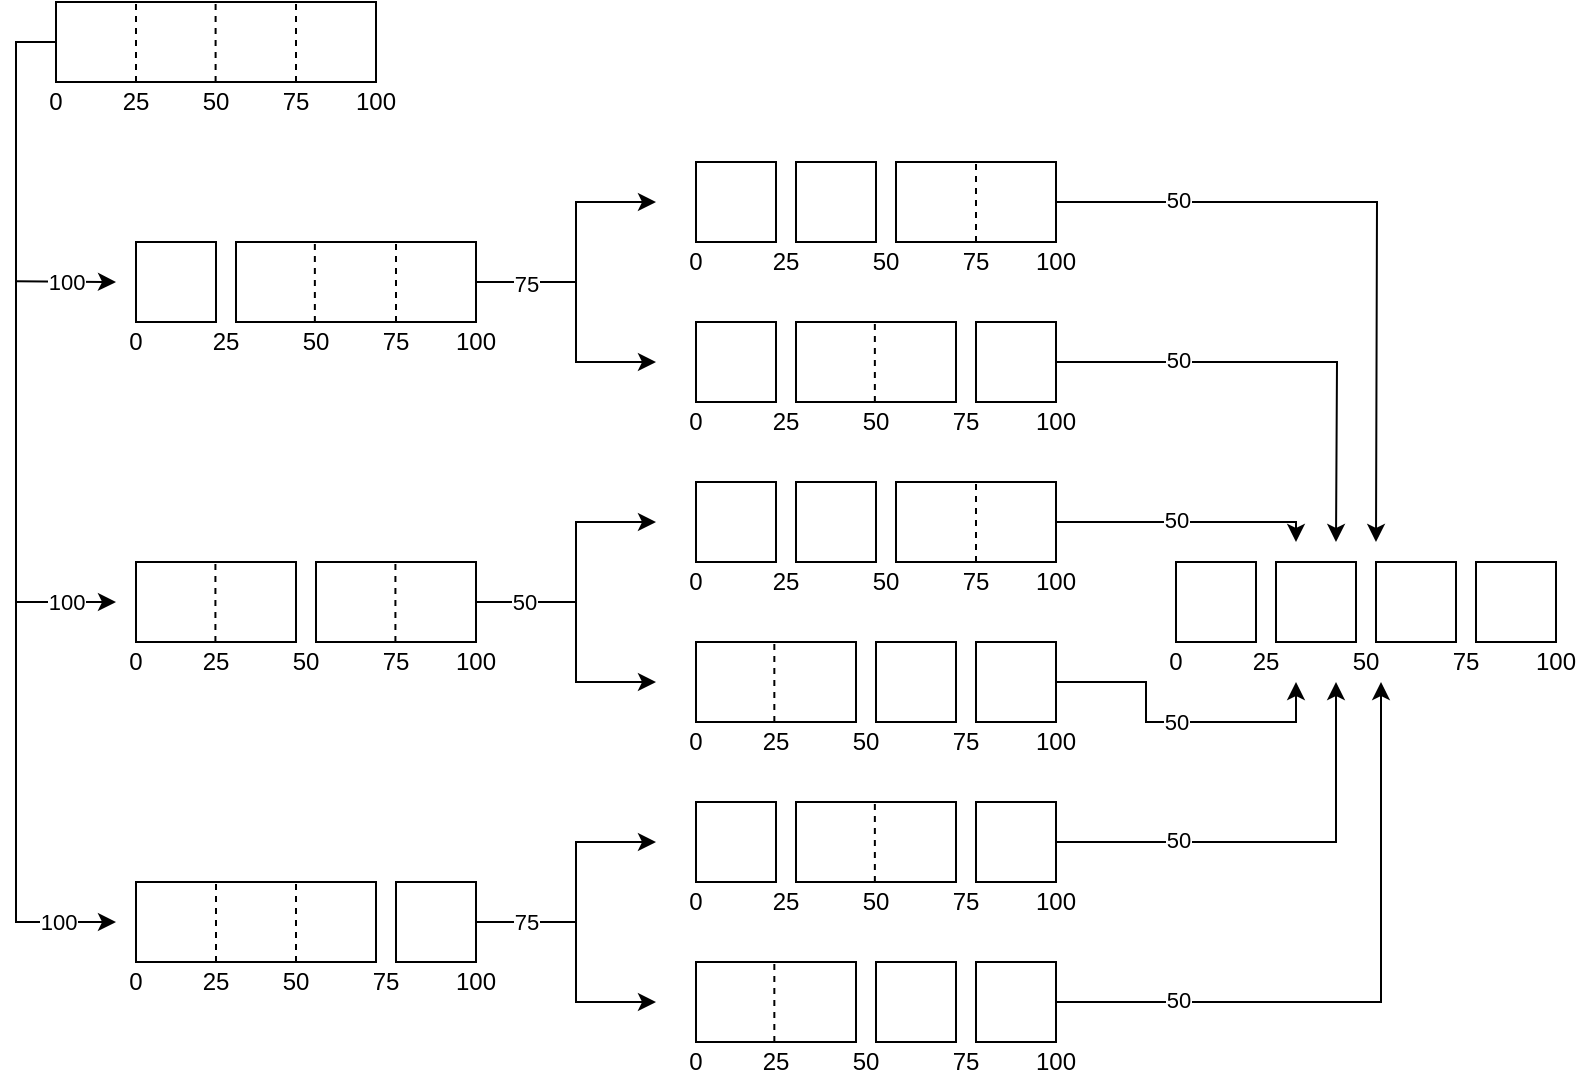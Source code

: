 <mxfile version="22.1.11" type="device">
  <diagram name="페이지-1" id="HB9ivkwjkyI-a8V0CDi3">
    <mxGraphModel dx="1381" dy="839" grid="1" gridSize="10" guides="1" tooltips="1" connect="1" arrows="1" fold="1" page="1" pageScale="1" pageWidth="827" pageHeight="1169" math="0" shadow="0">
      <root>
        <mxCell id="0" />
        <mxCell id="1" parent="0" />
        <mxCell id="Fqdu5NloyelVK4SY1dfI-17" value="" style="rounded=0;whiteSpace=wrap;html=1;" vertex="1" parent="1">
          <mxGeometry x="80" y="160" width="40" height="40" as="geometry" />
        </mxCell>
        <mxCell id="Fqdu5NloyelVK4SY1dfI-131" style="edgeStyle=orthogonalEdgeStyle;rounded=0;orthogonalLoop=1;jettySize=auto;html=1;exitX=1;exitY=0.5;exitDx=0;exitDy=0;" edge="1" parent="1" source="Fqdu5NloyelVK4SY1dfI-18">
          <mxGeometry relative="1" as="geometry">
            <mxPoint x="340" y="140" as="targetPoint" />
            <Array as="points">
              <mxPoint x="300" y="180" />
              <mxPoint x="300" y="140" />
            </Array>
          </mxGeometry>
        </mxCell>
        <mxCell id="Fqdu5NloyelVK4SY1dfI-133" style="edgeStyle=orthogonalEdgeStyle;rounded=0;orthogonalLoop=1;jettySize=auto;html=1;" edge="1" parent="1" source="Fqdu5NloyelVK4SY1dfI-18">
          <mxGeometry relative="1" as="geometry">
            <mxPoint x="340" y="220" as="targetPoint" />
            <Array as="points">
              <mxPoint x="300" y="180" />
              <mxPoint x="300" y="220" />
            </Array>
          </mxGeometry>
        </mxCell>
        <mxCell id="Fqdu5NloyelVK4SY1dfI-143" value="75" style="edgeLabel;html=1;align=center;verticalAlign=middle;resizable=0;points=[];" vertex="1" connectable="0" parent="Fqdu5NloyelVK4SY1dfI-133">
          <mxGeometry x="-0.615" y="-1" relative="1" as="geometry">
            <mxPoint as="offset" />
          </mxGeometry>
        </mxCell>
        <mxCell id="Fqdu5NloyelVK4SY1dfI-18" value="" style="rounded=0;whiteSpace=wrap;html=1;" vertex="1" parent="1">
          <mxGeometry x="130" y="160" width="120" height="40" as="geometry" />
        </mxCell>
        <mxCell id="Fqdu5NloyelVK4SY1dfI-19" value="0" style="text;html=1;strokeColor=none;fillColor=none;align=center;verticalAlign=middle;whiteSpace=wrap;rounded=0;" vertex="1" parent="1">
          <mxGeometry x="70" y="200" width="20" height="20" as="geometry" />
        </mxCell>
        <mxCell id="Fqdu5NloyelVK4SY1dfI-20" value="" style="group" vertex="1" connectable="0" parent="1">
          <mxGeometry x="30" y="40" width="180" height="60" as="geometry" />
        </mxCell>
        <mxCell id="Fqdu5NloyelVK4SY1dfI-138" style="edgeStyle=orthogonalEdgeStyle;rounded=0;orthogonalLoop=1;jettySize=auto;html=1;exitX=0;exitY=0.5;exitDx=0;exitDy=0;" edge="1" parent="Fqdu5NloyelVK4SY1dfI-20" source="Fqdu5NloyelVK4SY1dfI-1">
          <mxGeometry relative="1" as="geometry">
            <mxPoint x="40" y="460" as="targetPoint" />
            <Array as="points">
              <mxPoint x="-10" y="20" />
              <mxPoint x="-10" y="460" />
            </Array>
          </mxGeometry>
        </mxCell>
        <mxCell id="Fqdu5NloyelVK4SY1dfI-141" value="100" style="edgeLabel;html=1;align=center;verticalAlign=middle;resizable=0;points=[];" vertex="1" connectable="0" parent="Fqdu5NloyelVK4SY1dfI-138">
          <mxGeometry x="0.884" relative="1" as="geometry">
            <mxPoint as="offset" />
          </mxGeometry>
        </mxCell>
        <mxCell id="Fqdu5NloyelVK4SY1dfI-1" value="" style="rounded=0;whiteSpace=wrap;html=1;" vertex="1" parent="Fqdu5NloyelVK4SY1dfI-20">
          <mxGeometry x="10" width="160" height="40" as="geometry" />
        </mxCell>
        <mxCell id="Fqdu5NloyelVK4SY1dfI-2" value="" style="endArrow=none;dashed=1;html=1;rounded=0;entryX=0.25;entryY=0;entryDx=0;entryDy=0;exitX=0.25;exitY=1;exitDx=0;exitDy=0;" edge="1" parent="Fqdu5NloyelVK4SY1dfI-20" source="Fqdu5NloyelVK4SY1dfI-1" target="Fqdu5NloyelVK4SY1dfI-1">
          <mxGeometry width="50" height="50" relative="1" as="geometry">
            <mxPoint x="360" y="230" as="sourcePoint" />
            <mxPoint x="410" y="180" as="targetPoint" />
          </mxGeometry>
        </mxCell>
        <mxCell id="Fqdu5NloyelVK4SY1dfI-9" value="" style="endArrow=none;dashed=1;html=1;rounded=0;entryX=0.25;entryY=0;entryDx=0;entryDy=0;exitX=0.25;exitY=1;exitDx=0;exitDy=0;" edge="1" parent="Fqdu5NloyelVK4SY1dfI-20">
          <mxGeometry width="50" height="50" relative="1" as="geometry">
            <mxPoint x="89.8" y="40" as="sourcePoint" />
            <mxPoint x="89.8" as="targetPoint" />
          </mxGeometry>
        </mxCell>
        <mxCell id="Fqdu5NloyelVK4SY1dfI-10" value="" style="endArrow=none;dashed=1;html=1;rounded=0;entryX=0.25;entryY=0;entryDx=0;entryDy=0;exitX=0.25;exitY=1;exitDx=0;exitDy=0;" edge="1" parent="Fqdu5NloyelVK4SY1dfI-20">
          <mxGeometry width="50" height="50" relative="1" as="geometry">
            <mxPoint x="130" y="40" as="sourcePoint" />
            <mxPoint x="130" as="targetPoint" />
          </mxGeometry>
        </mxCell>
        <mxCell id="Fqdu5NloyelVK4SY1dfI-11" value="0" style="text;html=1;strokeColor=none;fillColor=none;align=center;verticalAlign=middle;whiteSpace=wrap;rounded=0;" vertex="1" parent="Fqdu5NloyelVK4SY1dfI-20">
          <mxGeometry y="40" width="20" height="20" as="geometry" />
        </mxCell>
        <mxCell id="Fqdu5NloyelVK4SY1dfI-12" value="25" style="text;html=1;strokeColor=none;fillColor=none;align=center;verticalAlign=middle;whiteSpace=wrap;rounded=0;" vertex="1" parent="Fqdu5NloyelVK4SY1dfI-20">
          <mxGeometry x="40" y="40" width="20" height="20" as="geometry" />
        </mxCell>
        <mxCell id="Fqdu5NloyelVK4SY1dfI-13" value="50" style="text;html=1;strokeColor=none;fillColor=none;align=center;verticalAlign=middle;whiteSpace=wrap;rounded=0;" vertex="1" parent="Fqdu5NloyelVK4SY1dfI-20">
          <mxGeometry x="80" y="40" width="20" height="20" as="geometry" />
        </mxCell>
        <mxCell id="Fqdu5NloyelVK4SY1dfI-14" value="75" style="text;html=1;strokeColor=none;fillColor=none;align=center;verticalAlign=middle;whiteSpace=wrap;rounded=0;" vertex="1" parent="Fqdu5NloyelVK4SY1dfI-20">
          <mxGeometry x="120" y="40" width="20" height="20" as="geometry" />
        </mxCell>
        <mxCell id="Fqdu5NloyelVK4SY1dfI-15" value="100" style="text;html=1;strokeColor=none;fillColor=none;align=center;verticalAlign=middle;whiteSpace=wrap;rounded=0;" vertex="1" parent="Fqdu5NloyelVK4SY1dfI-20">
          <mxGeometry x="160" y="40" width="20" height="20" as="geometry" />
        </mxCell>
        <mxCell id="Fqdu5NloyelVK4SY1dfI-31" value="25" style="text;html=1;strokeColor=none;fillColor=none;align=center;verticalAlign=middle;whiteSpace=wrap;rounded=0;" vertex="1" parent="1">
          <mxGeometry x="110" y="360" width="20" height="20" as="geometry" />
        </mxCell>
        <mxCell id="Fqdu5NloyelVK4SY1dfI-32" value="50" style="text;html=1;strokeColor=none;fillColor=none;align=center;verticalAlign=middle;whiteSpace=wrap;rounded=0;" vertex="1" parent="1">
          <mxGeometry x="160" y="200" width="20" height="20" as="geometry" />
        </mxCell>
        <mxCell id="Fqdu5NloyelVK4SY1dfI-33" value="75" style="text;html=1;strokeColor=none;fillColor=none;align=center;verticalAlign=middle;whiteSpace=wrap;rounded=0;" vertex="1" parent="1">
          <mxGeometry x="200" y="200" width="20" height="20" as="geometry" />
        </mxCell>
        <mxCell id="Fqdu5NloyelVK4SY1dfI-34" value="100" style="text;html=1;strokeColor=none;fillColor=none;align=center;verticalAlign=middle;whiteSpace=wrap;rounded=0;" vertex="1" parent="1">
          <mxGeometry x="240" y="200" width="20" height="20" as="geometry" />
        </mxCell>
        <mxCell id="Fqdu5NloyelVK4SY1dfI-35" value="" style="endArrow=none;dashed=1;html=1;rounded=0;exitX=0.25;exitY=1;exitDx=0;exitDy=0;entryX=0.25;entryY=0;entryDx=0;entryDy=0;" edge="1" parent="1">
          <mxGeometry width="50" height="50" relative="1" as="geometry">
            <mxPoint x="169.43" y="200" as="sourcePoint" />
            <mxPoint x="169.43" y="160" as="targetPoint" />
          </mxGeometry>
        </mxCell>
        <mxCell id="Fqdu5NloyelVK4SY1dfI-36" value="" style="endArrow=none;dashed=1;html=1;rounded=0;exitX=0.25;exitY=1;exitDx=0;exitDy=0;entryX=0.25;entryY=0;entryDx=0;entryDy=0;" edge="1" parent="1">
          <mxGeometry width="50" height="50" relative="1" as="geometry">
            <mxPoint x="210" y="200" as="sourcePoint" />
            <mxPoint x="210" y="160" as="targetPoint" />
          </mxGeometry>
        </mxCell>
        <mxCell id="Fqdu5NloyelVK4SY1dfI-37" value="" style="rounded=0;whiteSpace=wrap;html=1;" vertex="1" parent="1">
          <mxGeometry x="80" y="320" width="80" height="40" as="geometry" />
        </mxCell>
        <mxCell id="Fqdu5NloyelVK4SY1dfI-38" value="0" style="text;html=1;strokeColor=none;fillColor=none;align=center;verticalAlign=middle;whiteSpace=wrap;rounded=0;" vertex="1" parent="1">
          <mxGeometry x="70" y="360" width="20" height="20" as="geometry" />
        </mxCell>
        <mxCell id="Fqdu5NloyelVK4SY1dfI-39" value="50" style="text;html=1;strokeColor=none;fillColor=none;align=center;verticalAlign=middle;whiteSpace=wrap;rounded=0;" vertex="1" parent="1">
          <mxGeometry x="150" y="360" width="30" height="20" as="geometry" />
        </mxCell>
        <mxCell id="Fqdu5NloyelVK4SY1dfI-40" value="" style="rounded=0;whiteSpace=wrap;html=1;" vertex="1" parent="1">
          <mxGeometry x="170" y="320" width="80" height="40" as="geometry" />
        </mxCell>
        <mxCell id="Fqdu5NloyelVK4SY1dfI-41" value="75" style="text;html=1;strokeColor=none;fillColor=none;align=center;verticalAlign=middle;whiteSpace=wrap;rounded=0;" vertex="1" parent="1">
          <mxGeometry x="200" y="360" width="20" height="20" as="geometry" />
        </mxCell>
        <mxCell id="Fqdu5NloyelVK4SY1dfI-42" value="100" style="text;html=1;strokeColor=none;fillColor=none;align=center;verticalAlign=middle;whiteSpace=wrap;rounded=0;" vertex="1" parent="1">
          <mxGeometry x="240" y="360" width="20" height="20" as="geometry" />
        </mxCell>
        <mxCell id="Fqdu5NloyelVK4SY1dfI-43" value="25" style="text;html=1;strokeColor=none;fillColor=none;align=center;verticalAlign=middle;whiteSpace=wrap;rounded=0;" vertex="1" parent="1">
          <mxGeometry x="110" y="200" width="30" height="20" as="geometry" />
        </mxCell>
        <mxCell id="Fqdu5NloyelVK4SY1dfI-44" value="" style="rounded=0;whiteSpace=wrap;html=1;" vertex="1" parent="1">
          <mxGeometry x="80" y="480" width="120" height="40" as="geometry" />
        </mxCell>
        <mxCell id="Fqdu5NloyelVK4SY1dfI-45" value="" style="rounded=0;whiteSpace=wrap;html=1;" vertex="1" parent="1">
          <mxGeometry x="210" y="480" width="40" height="40" as="geometry" />
        </mxCell>
        <mxCell id="Fqdu5NloyelVK4SY1dfI-46" value="0" style="text;html=1;strokeColor=none;fillColor=none;align=center;verticalAlign=middle;whiteSpace=wrap;rounded=0;" vertex="1" parent="1">
          <mxGeometry x="70" y="520" width="20" height="20" as="geometry" />
        </mxCell>
        <mxCell id="Fqdu5NloyelVK4SY1dfI-47" value="50" style="text;html=1;strokeColor=none;fillColor=none;align=center;verticalAlign=middle;whiteSpace=wrap;rounded=0;" vertex="1" parent="1">
          <mxGeometry x="150" y="520" width="20" height="20" as="geometry" />
        </mxCell>
        <mxCell id="Fqdu5NloyelVK4SY1dfI-48" value="75" style="text;html=1;strokeColor=none;fillColor=none;align=center;verticalAlign=middle;whiteSpace=wrap;rounded=0;" vertex="1" parent="1">
          <mxGeometry x="190" y="520" width="30" height="20" as="geometry" />
        </mxCell>
        <mxCell id="Fqdu5NloyelVK4SY1dfI-49" value="100" style="text;html=1;strokeColor=none;fillColor=none;align=center;verticalAlign=middle;whiteSpace=wrap;rounded=0;" vertex="1" parent="1">
          <mxGeometry x="240" y="520" width="20" height="20" as="geometry" />
        </mxCell>
        <mxCell id="Fqdu5NloyelVK4SY1dfI-51" value="" style="endArrow=none;dashed=1;html=1;rounded=0;exitX=0.25;exitY=1;exitDx=0;exitDy=0;entryX=0.25;entryY=0;entryDx=0;entryDy=0;" edge="1" parent="1">
          <mxGeometry width="50" height="50" relative="1" as="geometry">
            <mxPoint x="120" y="520" as="sourcePoint" />
            <mxPoint x="120" y="480" as="targetPoint" />
          </mxGeometry>
        </mxCell>
        <mxCell id="Fqdu5NloyelVK4SY1dfI-52" value="25" style="text;html=1;strokeColor=none;fillColor=none;align=center;verticalAlign=middle;whiteSpace=wrap;rounded=0;" vertex="1" parent="1">
          <mxGeometry x="110" y="520" width="20" height="20" as="geometry" />
        </mxCell>
        <mxCell id="Fqdu5NloyelVK4SY1dfI-53" value="" style="endArrow=none;dashed=1;html=1;rounded=0;exitX=0.25;exitY=1;exitDx=0;exitDy=0;entryX=0.25;entryY=0;entryDx=0;entryDy=0;" edge="1" parent="1">
          <mxGeometry width="50" height="50" relative="1" as="geometry">
            <mxPoint x="119.71" y="360" as="sourcePoint" />
            <mxPoint x="119.71" y="320" as="targetPoint" />
          </mxGeometry>
        </mxCell>
        <mxCell id="Fqdu5NloyelVK4SY1dfI-54" value="" style="endArrow=none;dashed=1;html=1;rounded=0;exitX=0.25;exitY=1;exitDx=0;exitDy=0;entryX=0.25;entryY=0;entryDx=0;entryDy=0;" edge="1" parent="1">
          <mxGeometry width="50" height="50" relative="1" as="geometry">
            <mxPoint x="209.71" y="360" as="sourcePoint" />
            <mxPoint x="209.71" y="320" as="targetPoint" />
          </mxGeometry>
        </mxCell>
        <mxCell id="Fqdu5NloyelVK4SY1dfI-55" value="" style="endArrow=none;dashed=1;html=1;rounded=0;exitX=0.25;exitY=1;exitDx=0;exitDy=0;entryX=0.25;entryY=0;entryDx=0;entryDy=0;" edge="1" parent="1">
          <mxGeometry width="50" height="50" relative="1" as="geometry">
            <mxPoint x="160" y="520" as="sourcePoint" />
            <mxPoint x="160" y="480" as="targetPoint" />
          </mxGeometry>
        </mxCell>
        <mxCell id="Fqdu5NloyelVK4SY1dfI-56" value="" style="rounded=0;whiteSpace=wrap;html=1;" vertex="1" parent="1">
          <mxGeometry x="360" y="120" width="40" height="40" as="geometry" />
        </mxCell>
        <mxCell id="Fqdu5NloyelVK4SY1dfI-124" style="edgeStyle=orthogonalEdgeStyle;rounded=0;orthogonalLoop=1;jettySize=auto;html=1;" edge="1" parent="1" source="Fqdu5NloyelVK4SY1dfI-57">
          <mxGeometry relative="1" as="geometry">
            <mxPoint x="700" y="310" as="targetPoint" />
          </mxGeometry>
        </mxCell>
        <mxCell id="Fqdu5NloyelVK4SY1dfI-147" value="50" style="edgeLabel;html=1;align=center;verticalAlign=middle;resizable=0;points=[];" vertex="1" connectable="0" parent="Fqdu5NloyelVK4SY1dfI-124">
          <mxGeometry x="-0.635" y="1" relative="1" as="geometry">
            <mxPoint as="offset" />
          </mxGeometry>
        </mxCell>
        <mxCell id="Fqdu5NloyelVK4SY1dfI-57" value="" style="rounded=0;whiteSpace=wrap;html=1;" vertex="1" parent="1">
          <mxGeometry x="460" y="120" width="80" height="40" as="geometry" />
        </mxCell>
        <mxCell id="Fqdu5NloyelVK4SY1dfI-58" value="0" style="text;html=1;strokeColor=none;fillColor=none;align=center;verticalAlign=middle;whiteSpace=wrap;rounded=0;" vertex="1" parent="1">
          <mxGeometry x="350" y="160" width="20" height="20" as="geometry" />
        </mxCell>
        <mxCell id="Fqdu5NloyelVK4SY1dfI-59" value="50" style="text;html=1;strokeColor=none;fillColor=none;align=center;verticalAlign=middle;whiteSpace=wrap;rounded=0;" vertex="1" parent="1">
          <mxGeometry x="440" y="160" width="30" height="20" as="geometry" />
        </mxCell>
        <mxCell id="Fqdu5NloyelVK4SY1dfI-60" value="75" style="text;html=1;strokeColor=none;fillColor=none;align=center;verticalAlign=middle;whiteSpace=wrap;rounded=0;" vertex="1" parent="1">
          <mxGeometry x="490" y="160" width="20" height="20" as="geometry" />
        </mxCell>
        <mxCell id="Fqdu5NloyelVK4SY1dfI-61" value="100" style="text;html=1;strokeColor=none;fillColor=none;align=center;verticalAlign=middle;whiteSpace=wrap;rounded=0;" vertex="1" parent="1">
          <mxGeometry x="530" y="160" width="20" height="20" as="geometry" />
        </mxCell>
        <mxCell id="Fqdu5NloyelVK4SY1dfI-63" value="" style="endArrow=none;dashed=1;html=1;rounded=0;exitX=0.25;exitY=1;exitDx=0;exitDy=0;entryX=0.25;entryY=0;entryDx=0;entryDy=0;" edge="1" parent="1">
          <mxGeometry width="50" height="50" relative="1" as="geometry">
            <mxPoint x="500" y="160" as="sourcePoint" />
            <mxPoint x="500" y="120" as="targetPoint" />
          </mxGeometry>
        </mxCell>
        <mxCell id="Fqdu5NloyelVK4SY1dfI-64" value="25" style="text;html=1;strokeColor=none;fillColor=none;align=center;verticalAlign=middle;whiteSpace=wrap;rounded=0;" vertex="1" parent="1">
          <mxGeometry x="390" y="160" width="30" height="20" as="geometry" />
        </mxCell>
        <mxCell id="Fqdu5NloyelVK4SY1dfI-65" value="" style="rounded=0;whiteSpace=wrap;html=1;" vertex="1" parent="1">
          <mxGeometry x="360" y="200" width="40" height="40" as="geometry" />
        </mxCell>
        <mxCell id="Fqdu5NloyelVK4SY1dfI-66" value="" style="rounded=0;whiteSpace=wrap;html=1;" vertex="1" parent="1">
          <mxGeometry x="410" y="200" width="80" height="40" as="geometry" />
        </mxCell>
        <mxCell id="Fqdu5NloyelVK4SY1dfI-67" value="0" style="text;html=1;strokeColor=none;fillColor=none;align=center;verticalAlign=middle;whiteSpace=wrap;rounded=0;" vertex="1" parent="1">
          <mxGeometry x="350" y="240" width="20" height="20" as="geometry" />
        </mxCell>
        <mxCell id="Fqdu5NloyelVK4SY1dfI-68" value="50" style="text;html=1;strokeColor=none;fillColor=none;align=center;verticalAlign=middle;whiteSpace=wrap;rounded=0;" vertex="1" parent="1">
          <mxGeometry x="440" y="240" width="20" height="20" as="geometry" />
        </mxCell>
        <mxCell id="Fqdu5NloyelVK4SY1dfI-69" value="75" style="text;html=1;strokeColor=none;fillColor=none;align=center;verticalAlign=middle;whiteSpace=wrap;rounded=0;" vertex="1" parent="1">
          <mxGeometry x="480" y="240" width="30" height="20" as="geometry" />
        </mxCell>
        <mxCell id="Fqdu5NloyelVK4SY1dfI-70" value="100" style="text;html=1;strokeColor=none;fillColor=none;align=center;verticalAlign=middle;whiteSpace=wrap;rounded=0;" vertex="1" parent="1">
          <mxGeometry x="530" y="240" width="20" height="20" as="geometry" />
        </mxCell>
        <mxCell id="Fqdu5NloyelVK4SY1dfI-71" value="" style="endArrow=none;dashed=1;html=1;rounded=0;exitX=0.25;exitY=1;exitDx=0;exitDy=0;entryX=0.25;entryY=0;entryDx=0;entryDy=0;" edge="1" parent="1">
          <mxGeometry width="50" height="50" relative="1" as="geometry">
            <mxPoint x="449.43" y="240" as="sourcePoint" />
            <mxPoint x="449.43" y="200" as="targetPoint" />
          </mxGeometry>
        </mxCell>
        <mxCell id="Fqdu5NloyelVK4SY1dfI-73" value="25" style="text;html=1;strokeColor=none;fillColor=none;align=center;verticalAlign=middle;whiteSpace=wrap;rounded=0;" vertex="1" parent="1">
          <mxGeometry x="390" y="240" width="30" height="20" as="geometry" />
        </mxCell>
        <mxCell id="Fqdu5NloyelVK4SY1dfI-74" value="" style="rounded=0;whiteSpace=wrap;html=1;" vertex="1" parent="1">
          <mxGeometry x="410" y="120" width="40" height="40" as="geometry" />
        </mxCell>
        <mxCell id="Fqdu5NloyelVK4SY1dfI-125" style="edgeStyle=orthogonalEdgeStyle;rounded=0;orthogonalLoop=1;jettySize=auto;html=1;" edge="1" parent="1" source="Fqdu5NloyelVK4SY1dfI-75">
          <mxGeometry relative="1" as="geometry">
            <mxPoint x="680" y="310" as="targetPoint" />
          </mxGeometry>
        </mxCell>
        <mxCell id="Fqdu5NloyelVK4SY1dfI-148" value="50" style="edgeLabel;html=1;align=center;verticalAlign=middle;resizable=0;points=[];" vertex="1" connectable="0" parent="Fqdu5NloyelVK4SY1dfI-125">
          <mxGeometry x="-0.476" y="1" relative="1" as="geometry">
            <mxPoint as="offset" />
          </mxGeometry>
        </mxCell>
        <mxCell id="Fqdu5NloyelVK4SY1dfI-75" value="" style="rounded=0;whiteSpace=wrap;html=1;" vertex="1" parent="1">
          <mxGeometry x="500" y="200" width="40" height="40" as="geometry" />
        </mxCell>
        <mxCell id="Fqdu5NloyelVK4SY1dfI-77" value="" style="rounded=0;whiteSpace=wrap;html=1;" vertex="1" parent="1">
          <mxGeometry x="360" y="280" width="40" height="40" as="geometry" />
        </mxCell>
        <mxCell id="Fqdu5NloyelVK4SY1dfI-126" style="edgeStyle=orthogonalEdgeStyle;rounded=0;orthogonalLoop=1;jettySize=auto;html=1;" edge="1" parent="1" source="Fqdu5NloyelVK4SY1dfI-78">
          <mxGeometry relative="1" as="geometry">
            <mxPoint x="660" y="310" as="targetPoint" />
            <Array as="points">
              <mxPoint x="660" y="300" />
            </Array>
          </mxGeometry>
        </mxCell>
        <mxCell id="Fqdu5NloyelVK4SY1dfI-149" value="50" style="edgeLabel;html=1;align=center;verticalAlign=middle;resizable=0;points=[];" vertex="1" connectable="0" parent="Fqdu5NloyelVK4SY1dfI-126">
          <mxGeometry x="-0.085" y="1" relative="1" as="geometry">
            <mxPoint as="offset" />
          </mxGeometry>
        </mxCell>
        <mxCell id="Fqdu5NloyelVK4SY1dfI-78" value="" style="rounded=0;whiteSpace=wrap;html=1;" vertex="1" parent="1">
          <mxGeometry x="460" y="280" width="80" height="40" as="geometry" />
        </mxCell>
        <mxCell id="Fqdu5NloyelVK4SY1dfI-79" value="0" style="text;html=1;strokeColor=none;fillColor=none;align=center;verticalAlign=middle;whiteSpace=wrap;rounded=0;" vertex="1" parent="1">
          <mxGeometry x="350" y="320" width="20" height="20" as="geometry" />
        </mxCell>
        <mxCell id="Fqdu5NloyelVK4SY1dfI-80" value="50" style="text;html=1;strokeColor=none;fillColor=none;align=center;verticalAlign=middle;whiteSpace=wrap;rounded=0;" vertex="1" parent="1">
          <mxGeometry x="440" y="320" width="30" height="20" as="geometry" />
        </mxCell>
        <mxCell id="Fqdu5NloyelVK4SY1dfI-81" value="75" style="text;html=1;strokeColor=none;fillColor=none;align=center;verticalAlign=middle;whiteSpace=wrap;rounded=0;" vertex="1" parent="1">
          <mxGeometry x="490" y="320" width="20" height="20" as="geometry" />
        </mxCell>
        <mxCell id="Fqdu5NloyelVK4SY1dfI-82" value="100" style="text;html=1;strokeColor=none;fillColor=none;align=center;verticalAlign=middle;whiteSpace=wrap;rounded=0;" vertex="1" parent="1">
          <mxGeometry x="530" y="320" width="20" height="20" as="geometry" />
        </mxCell>
        <mxCell id="Fqdu5NloyelVK4SY1dfI-83" value="" style="endArrow=none;dashed=1;html=1;rounded=0;exitX=0.25;exitY=1;exitDx=0;exitDy=0;entryX=0.25;entryY=0;entryDx=0;entryDy=0;" edge="1" parent="1">
          <mxGeometry width="50" height="50" relative="1" as="geometry">
            <mxPoint x="500" y="320" as="sourcePoint" />
            <mxPoint x="500" y="280" as="targetPoint" />
          </mxGeometry>
        </mxCell>
        <mxCell id="Fqdu5NloyelVK4SY1dfI-84" value="25" style="text;html=1;strokeColor=none;fillColor=none;align=center;verticalAlign=middle;whiteSpace=wrap;rounded=0;" vertex="1" parent="1">
          <mxGeometry x="390" y="320" width="30" height="20" as="geometry" />
        </mxCell>
        <mxCell id="Fqdu5NloyelVK4SY1dfI-85" value="" style="rounded=0;whiteSpace=wrap;html=1;" vertex="1" parent="1">
          <mxGeometry x="410" y="280" width="40" height="40" as="geometry" />
        </mxCell>
        <mxCell id="Fqdu5NloyelVK4SY1dfI-86" value="" style="rounded=0;whiteSpace=wrap;html=1;" vertex="1" parent="1">
          <mxGeometry x="450" y="360" width="40" height="40" as="geometry" />
        </mxCell>
        <mxCell id="Fqdu5NloyelVK4SY1dfI-87" value="" style="rounded=0;whiteSpace=wrap;html=1;" vertex="1" parent="1">
          <mxGeometry x="360" y="360" width="80" height="40" as="geometry" />
        </mxCell>
        <mxCell id="Fqdu5NloyelVK4SY1dfI-88" value="0" style="text;html=1;strokeColor=none;fillColor=none;align=center;verticalAlign=middle;whiteSpace=wrap;rounded=0;" vertex="1" parent="1">
          <mxGeometry x="350" y="400" width="20" height="20" as="geometry" />
        </mxCell>
        <mxCell id="Fqdu5NloyelVK4SY1dfI-89" value="50" style="text;html=1;strokeColor=none;fillColor=none;align=center;verticalAlign=middle;whiteSpace=wrap;rounded=0;" vertex="1" parent="1">
          <mxGeometry x="430" y="400" width="30" height="20" as="geometry" />
        </mxCell>
        <mxCell id="Fqdu5NloyelVK4SY1dfI-90" value="75" style="text;html=1;strokeColor=none;fillColor=none;align=center;verticalAlign=middle;whiteSpace=wrap;rounded=0;" vertex="1" parent="1">
          <mxGeometry x="480" y="400" width="30" height="20" as="geometry" />
        </mxCell>
        <mxCell id="Fqdu5NloyelVK4SY1dfI-91" value="100" style="text;html=1;strokeColor=none;fillColor=none;align=center;verticalAlign=middle;whiteSpace=wrap;rounded=0;" vertex="1" parent="1">
          <mxGeometry x="530" y="400" width="20" height="20" as="geometry" />
        </mxCell>
        <mxCell id="Fqdu5NloyelVK4SY1dfI-92" value="" style="endArrow=none;dashed=1;html=1;rounded=0;exitX=0.25;exitY=1;exitDx=0;exitDy=0;entryX=0.25;entryY=0;entryDx=0;entryDy=0;" edge="1" parent="1">
          <mxGeometry width="50" height="50" relative="1" as="geometry">
            <mxPoint x="399.17" y="400" as="sourcePoint" />
            <mxPoint x="399.17" y="360" as="targetPoint" />
          </mxGeometry>
        </mxCell>
        <mxCell id="Fqdu5NloyelVK4SY1dfI-93" value="25" style="text;html=1;strokeColor=none;fillColor=none;align=center;verticalAlign=middle;whiteSpace=wrap;rounded=0;" vertex="1" parent="1">
          <mxGeometry x="390" y="400" width="20" height="20" as="geometry" />
        </mxCell>
        <mxCell id="Fqdu5NloyelVK4SY1dfI-128" style="edgeStyle=orthogonalEdgeStyle;rounded=0;orthogonalLoop=1;jettySize=auto;html=1;entryX=1;entryY=1;entryDx=0;entryDy=0;" edge="1" parent="1" source="Fqdu5NloyelVK4SY1dfI-94" target="Fqdu5NloyelVK4SY1dfI-122">
          <mxGeometry relative="1" as="geometry" />
        </mxCell>
        <mxCell id="Fqdu5NloyelVK4SY1dfI-150" value="50" style="edgeLabel;html=1;align=center;verticalAlign=middle;resizable=0;points=[];" vertex="1" connectable="0" parent="Fqdu5NloyelVK4SY1dfI-128">
          <mxGeometry x="-0.006" relative="1" as="geometry">
            <mxPoint as="offset" />
          </mxGeometry>
        </mxCell>
        <mxCell id="Fqdu5NloyelVK4SY1dfI-94" value="" style="rounded=0;whiteSpace=wrap;html=1;" vertex="1" parent="1">
          <mxGeometry x="500" y="360" width="40" height="40" as="geometry" />
        </mxCell>
        <mxCell id="Fqdu5NloyelVK4SY1dfI-95" value="" style="rounded=0;whiteSpace=wrap;html=1;" vertex="1" parent="1">
          <mxGeometry x="450" y="520" width="40" height="40" as="geometry" />
        </mxCell>
        <mxCell id="Fqdu5NloyelVK4SY1dfI-96" value="" style="rounded=0;whiteSpace=wrap;html=1;" vertex="1" parent="1">
          <mxGeometry x="360" y="520" width="80" height="40" as="geometry" />
        </mxCell>
        <mxCell id="Fqdu5NloyelVK4SY1dfI-97" value="0" style="text;html=1;strokeColor=none;fillColor=none;align=center;verticalAlign=middle;whiteSpace=wrap;rounded=0;" vertex="1" parent="1">
          <mxGeometry x="350" y="560" width="20" height="20" as="geometry" />
        </mxCell>
        <mxCell id="Fqdu5NloyelVK4SY1dfI-98" value="50" style="text;html=1;strokeColor=none;fillColor=none;align=center;verticalAlign=middle;whiteSpace=wrap;rounded=0;" vertex="1" parent="1">
          <mxGeometry x="430" y="560" width="30" height="20" as="geometry" />
        </mxCell>
        <mxCell id="Fqdu5NloyelVK4SY1dfI-99" value="75" style="text;html=1;strokeColor=none;fillColor=none;align=center;verticalAlign=middle;whiteSpace=wrap;rounded=0;" vertex="1" parent="1">
          <mxGeometry x="480" y="560" width="30" height="20" as="geometry" />
        </mxCell>
        <mxCell id="Fqdu5NloyelVK4SY1dfI-100" value="100" style="text;html=1;strokeColor=none;fillColor=none;align=center;verticalAlign=middle;whiteSpace=wrap;rounded=0;" vertex="1" parent="1">
          <mxGeometry x="530" y="560" width="20" height="20" as="geometry" />
        </mxCell>
        <mxCell id="Fqdu5NloyelVK4SY1dfI-101" value="" style="endArrow=none;dashed=1;html=1;rounded=0;exitX=0.25;exitY=1;exitDx=0;exitDy=0;entryX=0.25;entryY=0;entryDx=0;entryDy=0;" edge="1" parent="1">
          <mxGeometry width="50" height="50" relative="1" as="geometry">
            <mxPoint x="399.17" y="560" as="sourcePoint" />
            <mxPoint x="399.17" y="520" as="targetPoint" />
          </mxGeometry>
        </mxCell>
        <mxCell id="Fqdu5NloyelVK4SY1dfI-102" value="25" style="text;html=1;strokeColor=none;fillColor=none;align=center;verticalAlign=middle;whiteSpace=wrap;rounded=0;" vertex="1" parent="1">
          <mxGeometry x="390" y="560" width="20" height="20" as="geometry" />
        </mxCell>
        <mxCell id="Fqdu5NloyelVK4SY1dfI-130" style="edgeStyle=orthogonalEdgeStyle;rounded=0;orthogonalLoop=1;jettySize=auto;html=1;entryX=0.75;entryY=1;entryDx=0;entryDy=0;" edge="1" parent="1" source="Fqdu5NloyelVK4SY1dfI-103" target="Fqdu5NloyelVK4SY1dfI-123">
          <mxGeometry relative="1" as="geometry" />
        </mxCell>
        <mxCell id="Fqdu5NloyelVK4SY1dfI-152" value="50" style="edgeLabel;html=1;align=center;verticalAlign=middle;resizable=0;points=[];" vertex="1" connectable="0" parent="Fqdu5NloyelVK4SY1dfI-130">
          <mxGeometry x="-0.626" y="1" relative="1" as="geometry">
            <mxPoint as="offset" />
          </mxGeometry>
        </mxCell>
        <mxCell id="Fqdu5NloyelVK4SY1dfI-103" value="" style="rounded=0;whiteSpace=wrap;html=1;" vertex="1" parent="1">
          <mxGeometry x="500" y="520" width="40" height="40" as="geometry" />
        </mxCell>
        <mxCell id="Fqdu5NloyelVK4SY1dfI-104" value="" style="rounded=0;whiteSpace=wrap;html=1;" vertex="1" parent="1">
          <mxGeometry x="360" y="440" width="40" height="40" as="geometry" />
        </mxCell>
        <mxCell id="Fqdu5NloyelVK4SY1dfI-105" value="" style="rounded=0;whiteSpace=wrap;html=1;" vertex="1" parent="1">
          <mxGeometry x="410" y="440" width="80" height="40" as="geometry" />
        </mxCell>
        <mxCell id="Fqdu5NloyelVK4SY1dfI-106" value="0" style="text;html=1;strokeColor=none;fillColor=none;align=center;verticalAlign=middle;whiteSpace=wrap;rounded=0;" vertex="1" parent="1">
          <mxGeometry x="350" y="480" width="20" height="20" as="geometry" />
        </mxCell>
        <mxCell id="Fqdu5NloyelVK4SY1dfI-107" value="50" style="text;html=1;strokeColor=none;fillColor=none;align=center;verticalAlign=middle;whiteSpace=wrap;rounded=0;" vertex="1" parent="1">
          <mxGeometry x="440" y="480" width="20" height="20" as="geometry" />
        </mxCell>
        <mxCell id="Fqdu5NloyelVK4SY1dfI-108" value="75" style="text;html=1;strokeColor=none;fillColor=none;align=center;verticalAlign=middle;whiteSpace=wrap;rounded=0;" vertex="1" parent="1">
          <mxGeometry x="480" y="480" width="30" height="20" as="geometry" />
        </mxCell>
        <mxCell id="Fqdu5NloyelVK4SY1dfI-109" value="100" style="text;html=1;strokeColor=none;fillColor=none;align=center;verticalAlign=middle;whiteSpace=wrap;rounded=0;" vertex="1" parent="1">
          <mxGeometry x="530" y="480" width="20" height="20" as="geometry" />
        </mxCell>
        <mxCell id="Fqdu5NloyelVK4SY1dfI-110" value="" style="endArrow=none;dashed=1;html=1;rounded=0;exitX=0.25;exitY=1;exitDx=0;exitDy=0;entryX=0.25;entryY=0;entryDx=0;entryDy=0;" edge="1" parent="1">
          <mxGeometry width="50" height="50" relative="1" as="geometry">
            <mxPoint x="449.43" y="480" as="sourcePoint" />
            <mxPoint x="449.43" y="440" as="targetPoint" />
          </mxGeometry>
        </mxCell>
        <mxCell id="Fqdu5NloyelVK4SY1dfI-111" value="25" style="text;html=1;strokeColor=none;fillColor=none;align=center;verticalAlign=middle;whiteSpace=wrap;rounded=0;" vertex="1" parent="1">
          <mxGeometry x="390" y="480" width="30" height="20" as="geometry" />
        </mxCell>
        <mxCell id="Fqdu5NloyelVK4SY1dfI-129" style="edgeStyle=orthogonalEdgeStyle;rounded=0;orthogonalLoop=1;jettySize=auto;html=1;entryX=0;entryY=1;entryDx=0;entryDy=0;" edge="1" parent="1" source="Fqdu5NloyelVK4SY1dfI-112" target="Fqdu5NloyelVK4SY1dfI-123">
          <mxGeometry relative="1" as="geometry" />
        </mxCell>
        <mxCell id="Fqdu5NloyelVK4SY1dfI-151" value="50" style="edgeLabel;html=1;align=center;verticalAlign=middle;resizable=0;points=[];" vertex="1" connectable="0" parent="Fqdu5NloyelVK4SY1dfI-129">
          <mxGeometry x="-0.452" y="1" relative="1" as="geometry">
            <mxPoint as="offset" />
          </mxGeometry>
        </mxCell>
        <mxCell id="Fqdu5NloyelVK4SY1dfI-112" value="" style="rounded=0;whiteSpace=wrap;html=1;" vertex="1" parent="1">
          <mxGeometry x="500" y="440" width="40" height="40" as="geometry" />
        </mxCell>
        <mxCell id="Fqdu5NloyelVK4SY1dfI-113" value="" style="rounded=0;whiteSpace=wrap;html=1;" vertex="1" parent="1">
          <mxGeometry x="600" y="320" width="40" height="40" as="geometry" />
        </mxCell>
        <mxCell id="Fqdu5NloyelVK4SY1dfI-114" value="" style="rounded=0;whiteSpace=wrap;html=1;" vertex="1" parent="1">
          <mxGeometry x="650" y="320" width="40" height="40" as="geometry" />
        </mxCell>
        <mxCell id="Fqdu5NloyelVK4SY1dfI-115" value="" style="rounded=0;whiteSpace=wrap;html=1;" vertex="1" parent="1">
          <mxGeometry x="750" y="320" width="40" height="40" as="geometry" />
        </mxCell>
        <mxCell id="Fqdu5NloyelVK4SY1dfI-116" value="" style="rounded=0;whiteSpace=wrap;html=1;" vertex="1" parent="1">
          <mxGeometry x="700" y="320" width="40" height="40" as="geometry" />
        </mxCell>
        <mxCell id="Fqdu5NloyelVK4SY1dfI-119" value="0" style="text;html=1;strokeColor=none;fillColor=none;align=center;verticalAlign=middle;whiteSpace=wrap;rounded=0;" vertex="1" parent="1">
          <mxGeometry x="590" y="360" width="20" height="20" as="geometry" />
        </mxCell>
        <mxCell id="Fqdu5NloyelVK4SY1dfI-120" value="100" style="text;html=1;strokeColor=none;fillColor=none;align=center;verticalAlign=middle;whiteSpace=wrap;rounded=0;" vertex="1" parent="1">
          <mxGeometry x="780" y="360" width="20" height="20" as="geometry" />
        </mxCell>
        <mxCell id="Fqdu5NloyelVK4SY1dfI-121" value="75" style="text;html=1;strokeColor=none;fillColor=none;align=center;verticalAlign=middle;whiteSpace=wrap;rounded=0;" vertex="1" parent="1">
          <mxGeometry x="730" y="360" width="30" height="20" as="geometry" />
        </mxCell>
        <mxCell id="Fqdu5NloyelVK4SY1dfI-122" value="25" style="text;html=1;strokeColor=none;fillColor=none;align=center;verticalAlign=middle;whiteSpace=wrap;rounded=0;" vertex="1" parent="1">
          <mxGeometry x="630" y="360" width="30" height="20" as="geometry" />
        </mxCell>
        <mxCell id="Fqdu5NloyelVK4SY1dfI-123" value="50" style="text;html=1;strokeColor=none;fillColor=none;align=center;verticalAlign=middle;whiteSpace=wrap;rounded=0;" vertex="1" parent="1">
          <mxGeometry x="680" y="360" width="30" height="20" as="geometry" />
        </mxCell>
        <mxCell id="Fqdu5NloyelVK4SY1dfI-134" style="edgeStyle=orthogonalEdgeStyle;rounded=0;orthogonalLoop=1;jettySize=auto;html=1;exitX=1;exitY=0.5;exitDx=0;exitDy=0;" edge="1" parent="1">
          <mxGeometry relative="1" as="geometry">
            <mxPoint x="340" y="300" as="targetPoint" />
            <mxPoint x="250" y="340" as="sourcePoint" />
            <Array as="points">
              <mxPoint x="300" y="340" />
              <mxPoint x="300" y="300" />
            </Array>
          </mxGeometry>
        </mxCell>
        <mxCell id="Fqdu5NloyelVK4SY1dfI-135" style="edgeStyle=orthogonalEdgeStyle;rounded=0;orthogonalLoop=1;jettySize=auto;html=1;" edge="1" parent="1">
          <mxGeometry relative="1" as="geometry">
            <mxPoint x="340" y="380" as="targetPoint" />
            <mxPoint x="250" y="340" as="sourcePoint" />
            <Array as="points">
              <mxPoint x="300" y="340" />
              <mxPoint x="300" y="380" />
            </Array>
          </mxGeometry>
        </mxCell>
        <mxCell id="Fqdu5NloyelVK4SY1dfI-144" value="50" style="edgeLabel;html=1;align=center;verticalAlign=middle;resizable=0;points=[];" vertex="1" connectable="0" parent="Fqdu5NloyelVK4SY1dfI-135">
          <mxGeometry x="-0.631" y="2" relative="1" as="geometry">
            <mxPoint y="2" as="offset" />
          </mxGeometry>
        </mxCell>
        <mxCell id="Fqdu5NloyelVK4SY1dfI-136" style="edgeStyle=orthogonalEdgeStyle;rounded=0;orthogonalLoop=1;jettySize=auto;html=1;" edge="1" parent="1">
          <mxGeometry relative="1" as="geometry">
            <mxPoint x="340" y="540" as="targetPoint" />
            <mxPoint x="250" y="500" as="sourcePoint" />
            <Array as="points">
              <mxPoint x="300" y="500" />
              <mxPoint x="300" y="540" />
            </Array>
          </mxGeometry>
        </mxCell>
        <mxCell id="Fqdu5NloyelVK4SY1dfI-137" style="edgeStyle=orthogonalEdgeStyle;rounded=0;orthogonalLoop=1;jettySize=auto;html=1;exitX=1;exitY=0.5;exitDx=0;exitDy=0;" edge="1" parent="1">
          <mxGeometry relative="1" as="geometry">
            <mxPoint x="340" y="460" as="targetPoint" />
            <mxPoint x="250" y="500" as="sourcePoint" />
            <Array as="points">
              <mxPoint x="300" y="500" />
              <mxPoint x="300" y="460" />
            </Array>
          </mxGeometry>
        </mxCell>
        <mxCell id="Fqdu5NloyelVK4SY1dfI-146" value="75" style="edgeLabel;html=1;align=center;verticalAlign=middle;resizable=0;points=[];" vertex="1" connectable="0" parent="Fqdu5NloyelVK4SY1dfI-137">
          <mxGeometry x="-0.608" relative="1" as="geometry">
            <mxPoint x="-1" as="offset" />
          </mxGeometry>
        </mxCell>
        <mxCell id="Fqdu5NloyelVK4SY1dfI-139" value="100" style="endArrow=classic;html=1;rounded=0;" edge="1" parent="1">
          <mxGeometry width="50" height="50" relative="1" as="geometry">
            <mxPoint x="20" y="340" as="sourcePoint" />
            <mxPoint x="70" y="340" as="targetPoint" />
          </mxGeometry>
        </mxCell>
        <mxCell id="Fqdu5NloyelVK4SY1dfI-140" value="100" style="endArrow=classic;html=1;rounded=0;" edge="1" parent="1">
          <mxGeometry width="50" height="50" relative="1" as="geometry">
            <mxPoint x="20" y="179.6" as="sourcePoint" />
            <mxPoint x="70" y="180" as="targetPoint" />
          </mxGeometry>
        </mxCell>
      </root>
    </mxGraphModel>
  </diagram>
</mxfile>
